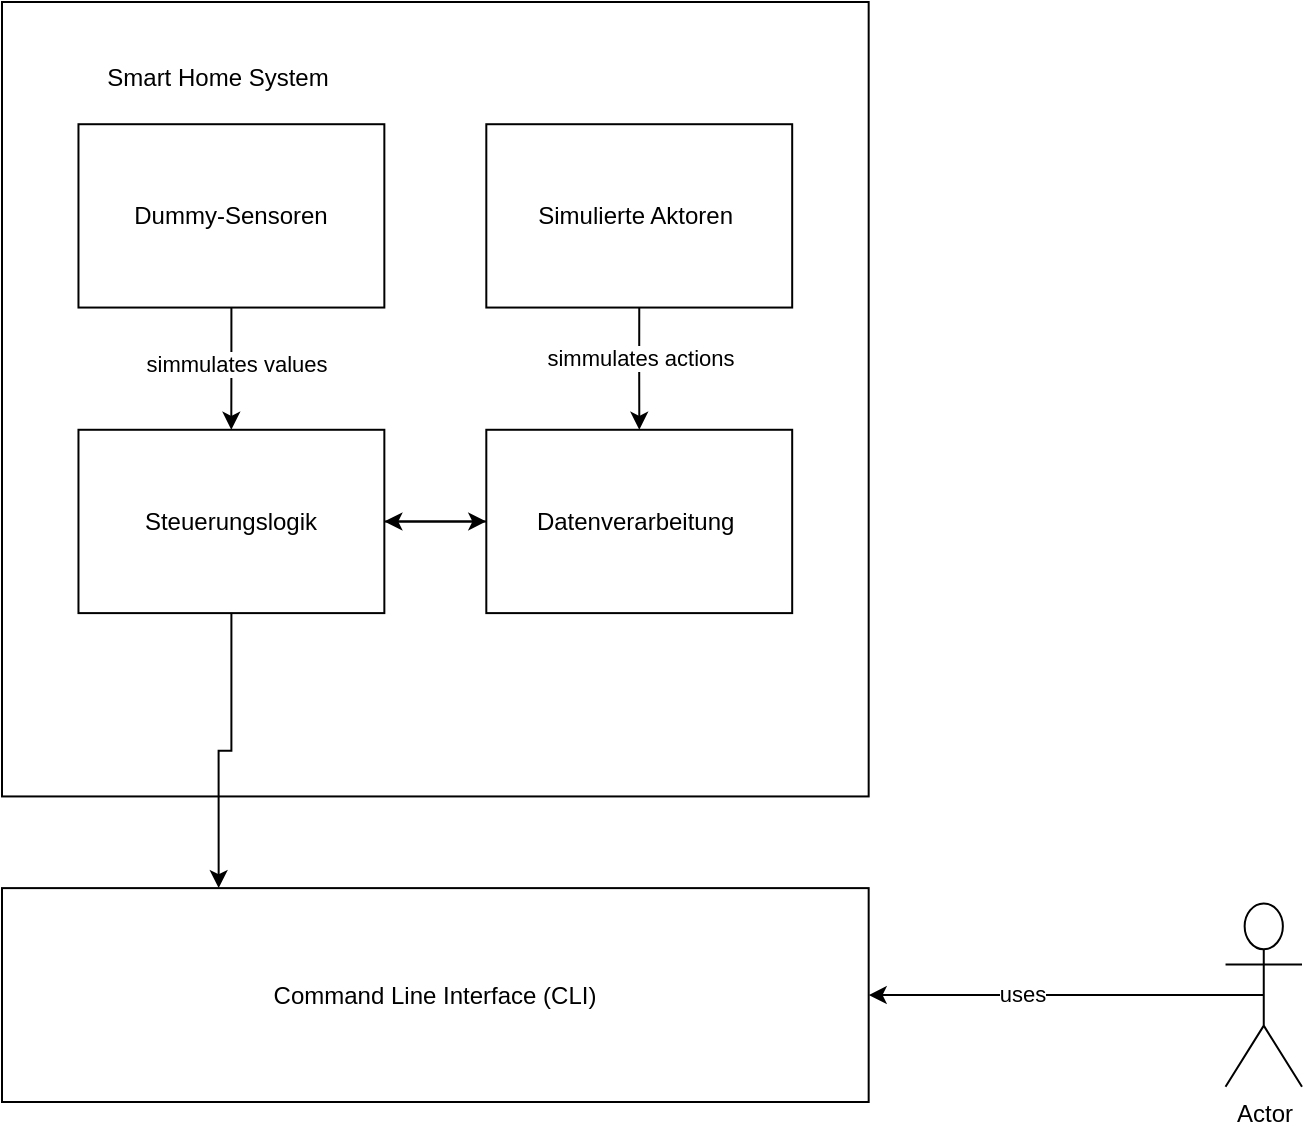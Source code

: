 <mxfile version="24.3.1" type="device">
  <diagram id="R2lEEEUBdFMjLlhIrx00" name="Page-1">
    <mxGraphModel dx="1229" dy="1053" grid="1" gridSize="10" guides="1" tooltips="1" connect="1" arrows="1" fold="1" page="1" pageScale="1" pageWidth="850" pageHeight="1100" math="0" shadow="0" extFonts="Permanent Marker^https://fonts.googleapis.com/css?family=Permanent+Marker">
      <root>
        <mxCell id="0" />
        <mxCell id="1" parent="0" />
        <mxCell id="OPNEqIHEBPvRZVrt1SkX-25" value="" style="group" vertex="1" connectable="0" parent="1">
          <mxGeometry x="100" y="50" width="650" height="550" as="geometry" />
        </mxCell>
        <mxCell id="OPNEqIHEBPvRZVrt1SkX-4" value="" style="whiteSpace=wrap;html=1;align=left;" vertex="1" parent="OPNEqIHEBPvRZVrt1SkX-25">
          <mxGeometry width="433.333" height="397.222" as="geometry" />
        </mxCell>
        <mxCell id="OPNEqIHEBPvRZVrt1SkX-2" value="Smart Home System" style="text;html=1;align=center;verticalAlign=middle;whiteSpace=wrap;rounded=0;" vertex="1" parent="OPNEqIHEBPvRZVrt1SkX-25">
          <mxGeometry x="25.49" y="15.278" width="165.686" height="45.833" as="geometry" />
        </mxCell>
        <mxCell id="OPNEqIHEBPvRZVrt1SkX-14" style="edgeStyle=orthogonalEdgeStyle;rounded=0;orthogonalLoop=1;jettySize=auto;html=1;exitX=0.5;exitY=1;exitDx=0;exitDy=0;" edge="1" parent="OPNEqIHEBPvRZVrt1SkX-25" source="OPNEqIHEBPvRZVrt1SkX-7" target="OPNEqIHEBPvRZVrt1SkX-11">
          <mxGeometry relative="1" as="geometry" />
        </mxCell>
        <mxCell id="OPNEqIHEBPvRZVrt1SkX-23" value="simmulates values" style="edgeLabel;html=1;align=center;verticalAlign=middle;resizable=0;points=[];" vertex="1" connectable="0" parent="OPNEqIHEBPvRZVrt1SkX-14">
          <mxGeometry x="-0.1" y="2" relative="1" as="geometry">
            <mxPoint as="offset" />
          </mxGeometry>
        </mxCell>
        <mxCell id="OPNEqIHEBPvRZVrt1SkX-7" value="Dummy-Sensoren" style="rounded=0;whiteSpace=wrap;html=1;" vertex="1" parent="OPNEqIHEBPvRZVrt1SkX-25">
          <mxGeometry x="38.235" y="61.111" width="152.941" height="91.667" as="geometry" />
        </mxCell>
        <mxCell id="OPNEqIHEBPvRZVrt1SkX-15" style="edgeStyle=orthogonalEdgeStyle;rounded=0;orthogonalLoop=1;jettySize=auto;html=1;exitX=0.5;exitY=1;exitDx=0;exitDy=0;" edge="1" parent="OPNEqIHEBPvRZVrt1SkX-25" source="OPNEqIHEBPvRZVrt1SkX-8" target="OPNEqIHEBPvRZVrt1SkX-10">
          <mxGeometry relative="1" as="geometry" />
        </mxCell>
        <mxCell id="OPNEqIHEBPvRZVrt1SkX-24" value="simmulates actions" style="edgeLabel;html=1;align=center;verticalAlign=middle;resizable=0;points=[];" vertex="1" connectable="0" parent="OPNEqIHEBPvRZVrt1SkX-15">
          <mxGeometry x="-0.176" relative="1" as="geometry">
            <mxPoint as="offset" />
          </mxGeometry>
        </mxCell>
        <mxCell id="OPNEqIHEBPvRZVrt1SkX-8" value="Simulierte Aktoren&amp;nbsp;" style="rounded=0;whiteSpace=wrap;html=1;" vertex="1" parent="OPNEqIHEBPvRZVrt1SkX-25">
          <mxGeometry x="242.157" y="61.111" width="152.941" height="91.667" as="geometry" />
        </mxCell>
        <mxCell id="OPNEqIHEBPvRZVrt1SkX-13" style="edgeStyle=orthogonalEdgeStyle;rounded=0;orthogonalLoop=1;jettySize=auto;html=1;exitX=0;exitY=0.5;exitDx=0;exitDy=0;entryX=1;entryY=0.5;entryDx=0;entryDy=0;" edge="1" parent="OPNEqIHEBPvRZVrt1SkX-25" source="OPNEqIHEBPvRZVrt1SkX-10" target="OPNEqIHEBPvRZVrt1SkX-11">
          <mxGeometry relative="1" as="geometry" />
        </mxCell>
        <mxCell id="OPNEqIHEBPvRZVrt1SkX-10" value="Datenverarbeitung&amp;nbsp;" style="rounded=0;whiteSpace=wrap;html=1;" vertex="1" parent="OPNEqIHEBPvRZVrt1SkX-25">
          <mxGeometry x="242.157" y="213.889" width="152.941" height="91.667" as="geometry" />
        </mxCell>
        <mxCell id="OPNEqIHEBPvRZVrt1SkX-12" style="edgeStyle=orthogonalEdgeStyle;rounded=0;orthogonalLoop=1;jettySize=auto;html=1;exitX=1;exitY=0.5;exitDx=0;exitDy=0;entryX=0;entryY=0.5;entryDx=0;entryDy=0;" edge="1" parent="OPNEqIHEBPvRZVrt1SkX-25" source="OPNEqIHEBPvRZVrt1SkX-11" target="OPNEqIHEBPvRZVrt1SkX-10">
          <mxGeometry relative="1" as="geometry" />
        </mxCell>
        <mxCell id="OPNEqIHEBPvRZVrt1SkX-17" style="edgeStyle=orthogonalEdgeStyle;rounded=0;orthogonalLoop=1;jettySize=auto;html=1;exitX=0.5;exitY=1;exitDx=0;exitDy=0;entryX=0.25;entryY=0;entryDx=0;entryDy=0;" edge="1" parent="OPNEqIHEBPvRZVrt1SkX-25" source="OPNEqIHEBPvRZVrt1SkX-11" target="OPNEqIHEBPvRZVrt1SkX-16">
          <mxGeometry relative="1" as="geometry" />
        </mxCell>
        <mxCell id="OPNEqIHEBPvRZVrt1SkX-11" value="Steuerungslogik" style="rounded=0;whiteSpace=wrap;html=1;" vertex="1" parent="OPNEqIHEBPvRZVrt1SkX-25">
          <mxGeometry x="38.235" y="213.889" width="152.941" height="91.667" as="geometry" />
        </mxCell>
        <mxCell id="OPNEqIHEBPvRZVrt1SkX-16" value="Command Line Interface (CLI)" style="rounded=0;whiteSpace=wrap;html=1;" vertex="1" parent="OPNEqIHEBPvRZVrt1SkX-25">
          <mxGeometry y="443.056" width="433.333" height="106.944" as="geometry" />
        </mxCell>
        <mxCell id="OPNEqIHEBPvRZVrt1SkX-20" style="edgeStyle=orthogonalEdgeStyle;rounded=0;orthogonalLoop=1;jettySize=auto;html=1;exitX=0.5;exitY=0.5;exitDx=0;exitDy=0;exitPerimeter=0;entryX=1;entryY=0.5;entryDx=0;entryDy=0;" edge="1" parent="OPNEqIHEBPvRZVrt1SkX-25" source="OPNEqIHEBPvRZVrt1SkX-19" target="OPNEqIHEBPvRZVrt1SkX-16">
          <mxGeometry relative="1" as="geometry" />
        </mxCell>
        <mxCell id="OPNEqIHEBPvRZVrt1SkX-21" value="uses" style="edgeLabel;html=1;align=center;verticalAlign=middle;resizable=0;points=[];" vertex="1" connectable="0" parent="OPNEqIHEBPvRZVrt1SkX-20">
          <mxGeometry x="0.226" y="-1" relative="1" as="geometry">
            <mxPoint as="offset" />
          </mxGeometry>
        </mxCell>
        <mxCell id="OPNEqIHEBPvRZVrt1SkX-19" value="Actor" style="shape=umlActor;verticalLabelPosition=bottom;verticalAlign=top;html=1;outlineConnect=0;" vertex="1" parent="OPNEqIHEBPvRZVrt1SkX-25">
          <mxGeometry x="611.765" y="450.694" width="38.235" height="91.667" as="geometry" />
        </mxCell>
      </root>
    </mxGraphModel>
  </diagram>
</mxfile>
